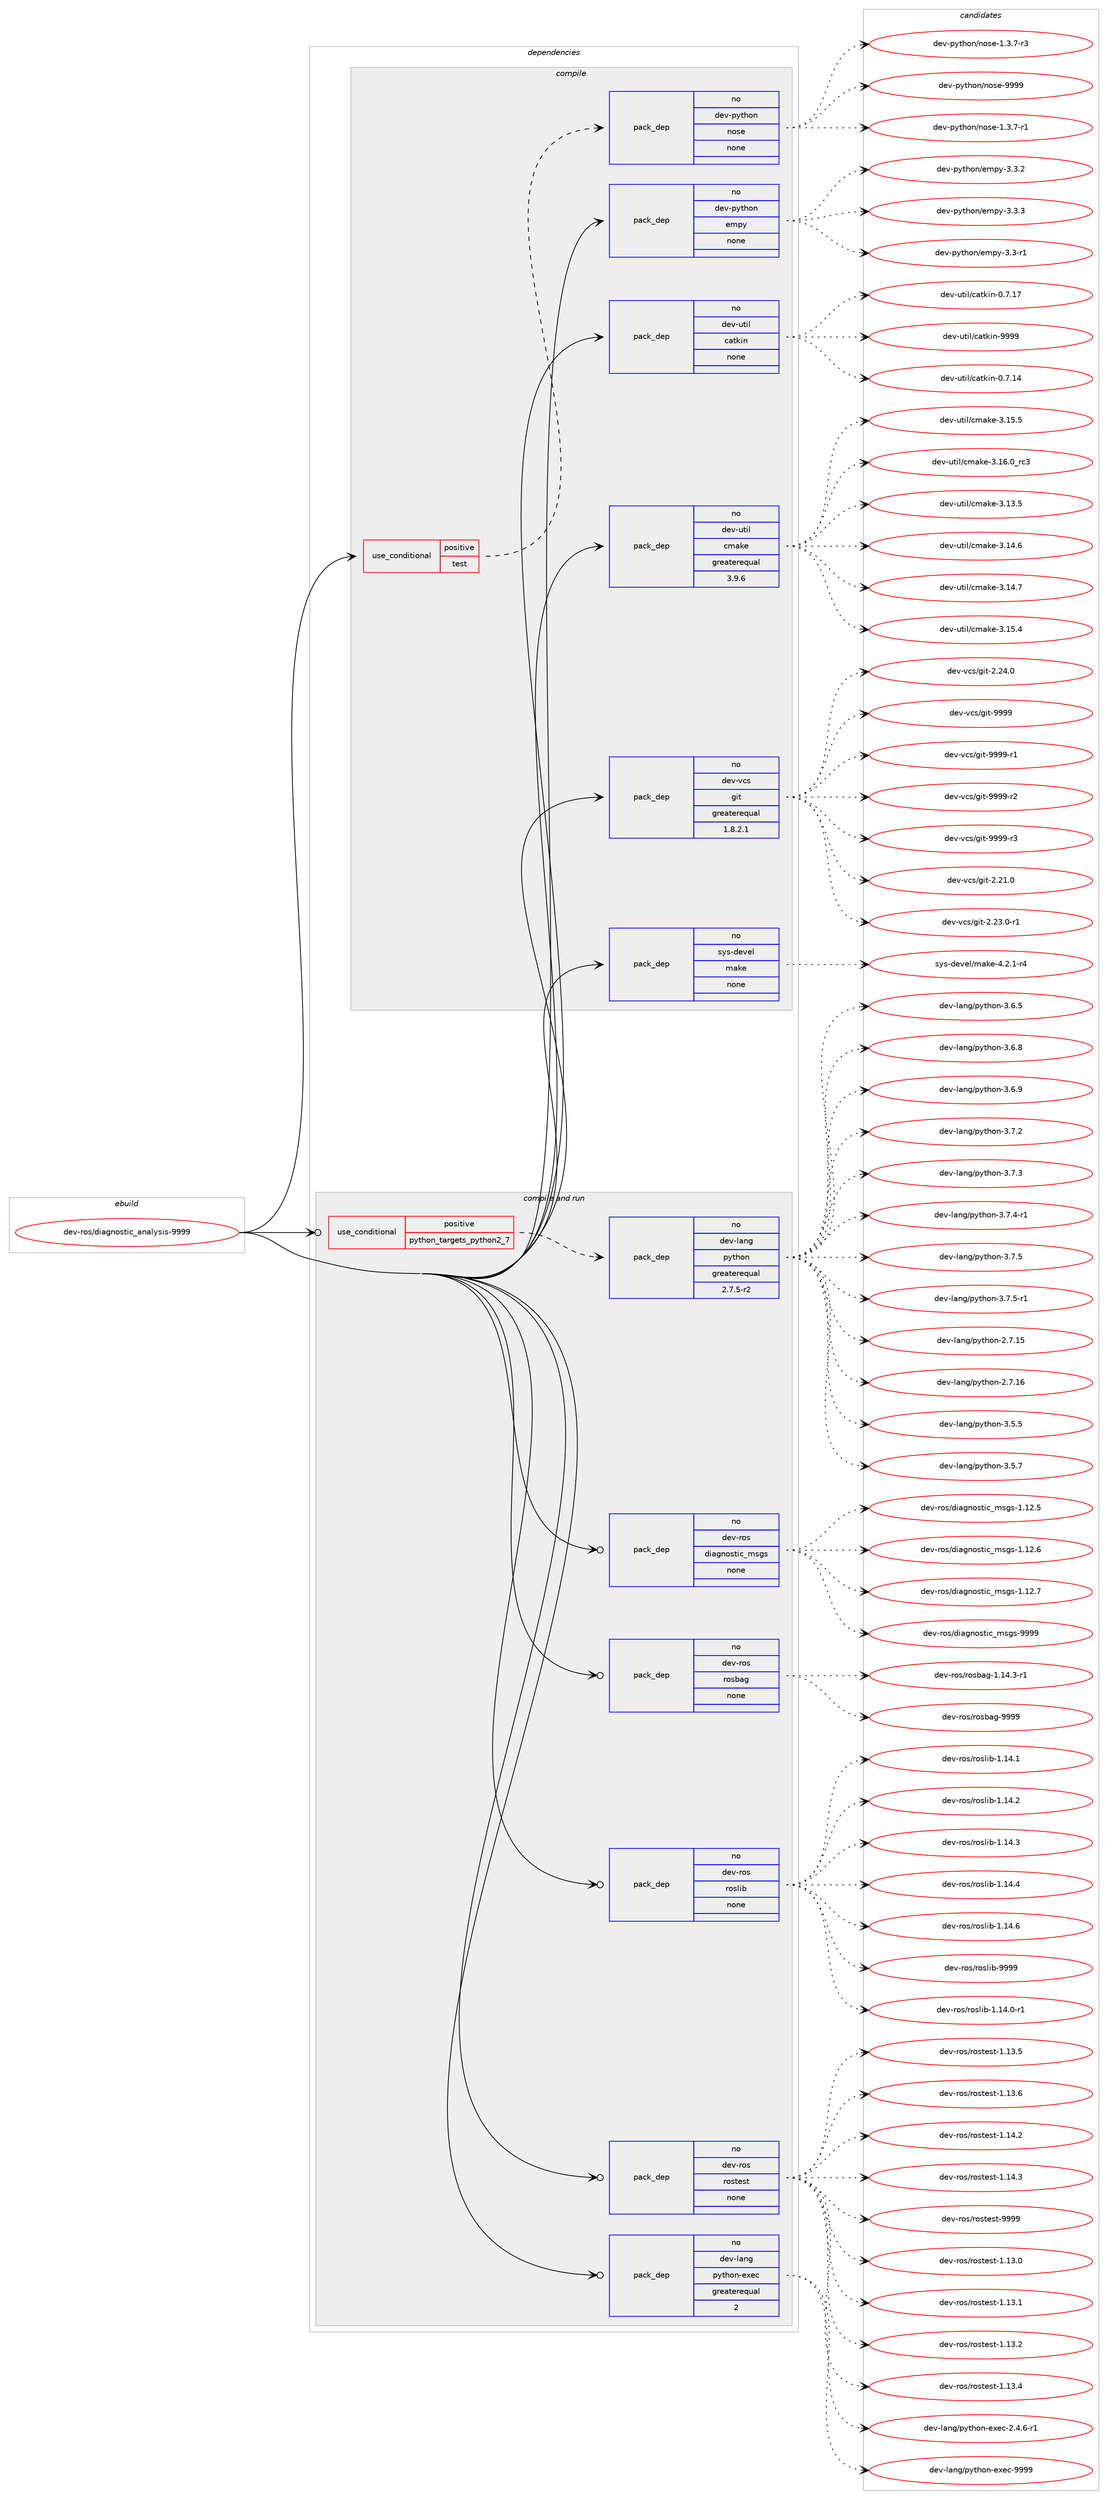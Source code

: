 digraph prolog {

# *************
# Graph options
# *************

newrank=true;
concentrate=true;
compound=true;
graph [rankdir=LR,fontname=Helvetica,fontsize=10,ranksep=1.5];#, ranksep=2.5, nodesep=0.2];
edge  [arrowhead=vee];
node  [fontname=Helvetica,fontsize=10];

# **********
# The ebuild
# **********

subgraph cluster_leftcol {
color=gray;
rank=same;
label=<<i>ebuild</i>>;
id [label="dev-ros/diagnostic_analysis-9999", color=red, width=4, href="../dev-ros/diagnostic_analysis-9999.svg"];
}

# ****************
# The dependencies
# ****************

subgraph cluster_midcol {
color=gray;
label=<<i>dependencies</i>>;
subgraph cluster_compile {
fillcolor="#eeeeee";
style=filled;
label=<<i>compile</i>>;
subgraph cond153054 {
dependency650960 [label=<<TABLE BORDER="0" CELLBORDER="1" CELLSPACING="0" CELLPADDING="4"><TR><TD ROWSPAN="3" CELLPADDING="10">use_conditional</TD></TR><TR><TD>positive</TD></TR><TR><TD>test</TD></TR></TABLE>>, shape=none, color=red];
subgraph pack486000 {
dependency650961 [label=<<TABLE BORDER="0" CELLBORDER="1" CELLSPACING="0" CELLPADDING="4" WIDTH="220"><TR><TD ROWSPAN="6" CELLPADDING="30">pack_dep</TD></TR><TR><TD WIDTH="110">no</TD></TR><TR><TD>dev-python</TD></TR><TR><TD>nose</TD></TR><TR><TD>none</TD></TR><TR><TD></TD></TR></TABLE>>, shape=none, color=blue];
}
dependency650960:e -> dependency650961:w [weight=20,style="dashed",arrowhead="vee"];
}
id:e -> dependency650960:w [weight=20,style="solid",arrowhead="vee"];
subgraph pack486001 {
dependency650962 [label=<<TABLE BORDER="0" CELLBORDER="1" CELLSPACING="0" CELLPADDING="4" WIDTH="220"><TR><TD ROWSPAN="6" CELLPADDING="30">pack_dep</TD></TR><TR><TD WIDTH="110">no</TD></TR><TR><TD>dev-python</TD></TR><TR><TD>empy</TD></TR><TR><TD>none</TD></TR><TR><TD></TD></TR></TABLE>>, shape=none, color=blue];
}
id:e -> dependency650962:w [weight=20,style="solid",arrowhead="vee"];
subgraph pack486002 {
dependency650963 [label=<<TABLE BORDER="0" CELLBORDER="1" CELLSPACING="0" CELLPADDING="4" WIDTH="220"><TR><TD ROWSPAN="6" CELLPADDING="30">pack_dep</TD></TR><TR><TD WIDTH="110">no</TD></TR><TR><TD>dev-util</TD></TR><TR><TD>catkin</TD></TR><TR><TD>none</TD></TR><TR><TD></TD></TR></TABLE>>, shape=none, color=blue];
}
id:e -> dependency650963:w [weight=20,style="solid",arrowhead="vee"];
subgraph pack486003 {
dependency650964 [label=<<TABLE BORDER="0" CELLBORDER="1" CELLSPACING="0" CELLPADDING="4" WIDTH="220"><TR><TD ROWSPAN="6" CELLPADDING="30">pack_dep</TD></TR><TR><TD WIDTH="110">no</TD></TR><TR><TD>dev-util</TD></TR><TR><TD>cmake</TD></TR><TR><TD>greaterequal</TD></TR><TR><TD>3.9.6</TD></TR></TABLE>>, shape=none, color=blue];
}
id:e -> dependency650964:w [weight=20,style="solid",arrowhead="vee"];
subgraph pack486004 {
dependency650965 [label=<<TABLE BORDER="0" CELLBORDER="1" CELLSPACING="0" CELLPADDING="4" WIDTH="220"><TR><TD ROWSPAN="6" CELLPADDING="30">pack_dep</TD></TR><TR><TD WIDTH="110">no</TD></TR><TR><TD>dev-vcs</TD></TR><TR><TD>git</TD></TR><TR><TD>greaterequal</TD></TR><TR><TD>1.8.2.1</TD></TR></TABLE>>, shape=none, color=blue];
}
id:e -> dependency650965:w [weight=20,style="solid",arrowhead="vee"];
subgraph pack486005 {
dependency650966 [label=<<TABLE BORDER="0" CELLBORDER="1" CELLSPACING="0" CELLPADDING="4" WIDTH="220"><TR><TD ROWSPAN="6" CELLPADDING="30">pack_dep</TD></TR><TR><TD WIDTH="110">no</TD></TR><TR><TD>sys-devel</TD></TR><TR><TD>make</TD></TR><TR><TD>none</TD></TR><TR><TD></TD></TR></TABLE>>, shape=none, color=blue];
}
id:e -> dependency650966:w [weight=20,style="solid",arrowhead="vee"];
}
subgraph cluster_compileandrun {
fillcolor="#eeeeee";
style=filled;
label=<<i>compile and run</i>>;
subgraph cond153055 {
dependency650967 [label=<<TABLE BORDER="0" CELLBORDER="1" CELLSPACING="0" CELLPADDING="4"><TR><TD ROWSPAN="3" CELLPADDING="10">use_conditional</TD></TR><TR><TD>positive</TD></TR><TR><TD>python_targets_python2_7</TD></TR></TABLE>>, shape=none, color=red];
subgraph pack486006 {
dependency650968 [label=<<TABLE BORDER="0" CELLBORDER="1" CELLSPACING="0" CELLPADDING="4" WIDTH="220"><TR><TD ROWSPAN="6" CELLPADDING="30">pack_dep</TD></TR><TR><TD WIDTH="110">no</TD></TR><TR><TD>dev-lang</TD></TR><TR><TD>python</TD></TR><TR><TD>greaterequal</TD></TR><TR><TD>2.7.5-r2</TD></TR></TABLE>>, shape=none, color=blue];
}
dependency650967:e -> dependency650968:w [weight=20,style="dashed",arrowhead="vee"];
}
id:e -> dependency650967:w [weight=20,style="solid",arrowhead="odotvee"];
subgraph pack486007 {
dependency650969 [label=<<TABLE BORDER="0" CELLBORDER="1" CELLSPACING="0" CELLPADDING="4" WIDTH="220"><TR><TD ROWSPAN="6" CELLPADDING="30">pack_dep</TD></TR><TR><TD WIDTH="110">no</TD></TR><TR><TD>dev-lang</TD></TR><TR><TD>python-exec</TD></TR><TR><TD>greaterequal</TD></TR><TR><TD>2</TD></TR></TABLE>>, shape=none, color=blue];
}
id:e -> dependency650969:w [weight=20,style="solid",arrowhead="odotvee"];
subgraph pack486008 {
dependency650970 [label=<<TABLE BORDER="0" CELLBORDER="1" CELLSPACING="0" CELLPADDING="4" WIDTH="220"><TR><TD ROWSPAN="6" CELLPADDING="30">pack_dep</TD></TR><TR><TD WIDTH="110">no</TD></TR><TR><TD>dev-ros</TD></TR><TR><TD>diagnostic_msgs</TD></TR><TR><TD>none</TD></TR><TR><TD></TD></TR></TABLE>>, shape=none, color=blue];
}
id:e -> dependency650970:w [weight=20,style="solid",arrowhead="odotvee"];
subgraph pack486009 {
dependency650971 [label=<<TABLE BORDER="0" CELLBORDER="1" CELLSPACING="0" CELLPADDING="4" WIDTH="220"><TR><TD ROWSPAN="6" CELLPADDING="30">pack_dep</TD></TR><TR><TD WIDTH="110">no</TD></TR><TR><TD>dev-ros</TD></TR><TR><TD>rosbag</TD></TR><TR><TD>none</TD></TR><TR><TD></TD></TR></TABLE>>, shape=none, color=blue];
}
id:e -> dependency650971:w [weight=20,style="solid",arrowhead="odotvee"];
subgraph pack486010 {
dependency650972 [label=<<TABLE BORDER="0" CELLBORDER="1" CELLSPACING="0" CELLPADDING="4" WIDTH="220"><TR><TD ROWSPAN="6" CELLPADDING="30">pack_dep</TD></TR><TR><TD WIDTH="110">no</TD></TR><TR><TD>dev-ros</TD></TR><TR><TD>roslib</TD></TR><TR><TD>none</TD></TR><TR><TD></TD></TR></TABLE>>, shape=none, color=blue];
}
id:e -> dependency650972:w [weight=20,style="solid",arrowhead="odotvee"];
subgraph pack486011 {
dependency650973 [label=<<TABLE BORDER="0" CELLBORDER="1" CELLSPACING="0" CELLPADDING="4" WIDTH="220"><TR><TD ROWSPAN="6" CELLPADDING="30">pack_dep</TD></TR><TR><TD WIDTH="110">no</TD></TR><TR><TD>dev-ros</TD></TR><TR><TD>rostest</TD></TR><TR><TD>none</TD></TR><TR><TD></TD></TR></TABLE>>, shape=none, color=blue];
}
id:e -> dependency650973:w [weight=20,style="solid",arrowhead="odotvee"];
}
subgraph cluster_run {
fillcolor="#eeeeee";
style=filled;
label=<<i>run</i>>;
}
}

# **************
# The candidates
# **************

subgraph cluster_choices {
rank=same;
color=gray;
label=<<i>candidates</i>>;

subgraph choice486000 {
color=black;
nodesep=1;
choice10010111845112121116104111110471101111151014549465146554511449 [label="dev-python/nose-1.3.7-r1", color=red, width=4,href="../dev-python/nose-1.3.7-r1.svg"];
choice10010111845112121116104111110471101111151014549465146554511451 [label="dev-python/nose-1.3.7-r3", color=red, width=4,href="../dev-python/nose-1.3.7-r3.svg"];
choice10010111845112121116104111110471101111151014557575757 [label="dev-python/nose-9999", color=red, width=4,href="../dev-python/nose-9999.svg"];
dependency650961:e -> choice10010111845112121116104111110471101111151014549465146554511449:w [style=dotted,weight="100"];
dependency650961:e -> choice10010111845112121116104111110471101111151014549465146554511451:w [style=dotted,weight="100"];
dependency650961:e -> choice10010111845112121116104111110471101111151014557575757:w [style=dotted,weight="100"];
}
subgraph choice486001 {
color=black;
nodesep=1;
choice1001011184511212111610411111047101109112121455146514511449 [label="dev-python/empy-3.3-r1", color=red, width=4,href="../dev-python/empy-3.3-r1.svg"];
choice1001011184511212111610411111047101109112121455146514650 [label="dev-python/empy-3.3.2", color=red, width=4,href="../dev-python/empy-3.3.2.svg"];
choice1001011184511212111610411111047101109112121455146514651 [label="dev-python/empy-3.3.3", color=red, width=4,href="../dev-python/empy-3.3.3.svg"];
dependency650962:e -> choice1001011184511212111610411111047101109112121455146514511449:w [style=dotted,weight="100"];
dependency650962:e -> choice1001011184511212111610411111047101109112121455146514650:w [style=dotted,weight="100"];
dependency650962:e -> choice1001011184511212111610411111047101109112121455146514651:w [style=dotted,weight="100"];
}
subgraph choice486002 {
color=black;
nodesep=1;
choice1001011184511711610510847999711610710511045484655464952 [label="dev-util/catkin-0.7.14", color=red, width=4,href="../dev-util/catkin-0.7.14.svg"];
choice1001011184511711610510847999711610710511045484655464955 [label="dev-util/catkin-0.7.17", color=red, width=4,href="../dev-util/catkin-0.7.17.svg"];
choice100101118451171161051084799971161071051104557575757 [label="dev-util/catkin-9999", color=red, width=4,href="../dev-util/catkin-9999.svg"];
dependency650963:e -> choice1001011184511711610510847999711610710511045484655464952:w [style=dotted,weight="100"];
dependency650963:e -> choice1001011184511711610510847999711610710511045484655464955:w [style=dotted,weight="100"];
dependency650963:e -> choice100101118451171161051084799971161071051104557575757:w [style=dotted,weight="100"];
}
subgraph choice486003 {
color=black;
nodesep=1;
choice1001011184511711610510847991099710710145514649514653 [label="dev-util/cmake-3.13.5", color=red, width=4,href="../dev-util/cmake-3.13.5.svg"];
choice1001011184511711610510847991099710710145514649524654 [label="dev-util/cmake-3.14.6", color=red, width=4,href="../dev-util/cmake-3.14.6.svg"];
choice1001011184511711610510847991099710710145514649524655 [label="dev-util/cmake-3.14.7", color=red, width=4,href="../dev-util/cmake-3.14.7.svg"];
choice1001011184511711610510847991099710710145514649534652 [label="dev-util/cmake-3.15.4", color=red, width=4,href="../dev-util/cmake-3.15.4.svg"];
choice1001011184511711610510847991099710710145514649534653 [label="dev-util/cmake-3.15.5", color=red, width=4,href="../dev-util/cmake-3.15.5.svg"];
choice1001011184511711610510847991099710710145514649544648951149951 [label="dev-util/cmake-3.16.0_rc3", color=red, width=4,href="../dev-util/cmake-3.16.0_rc3.svg"];
dependency650964:e -> choice1001011184511711610510847991099710710145514649514653:w [style=dotted,weight="100"];
dependency650964:e -> choice1001011184511711610510847991099710710145514649524654:w [style=dotted,weight="100"];
dependency650964:e -> choice1001011184511711610510847991099710710145514649524655:w [style=dotted,weight="100"];
dependency650964:e -> choice1001011184511711610510847991099710710145514649534652:w [style=dotted,weight="100"];
dependency650964:e -> choice1001011184511711610510847991099710710145514649534653:w [style=dotted,weight="100"];
dependency650964:e -> choice1001011184511711610510847991099710710145514649544648951149951:w [style=dotted,weight="100"];
}
subgraph choice486004 {
color=black;
nodesep=1;
choice10010111845118991154710310511645504650494648 [label="dev-vcs/git-2.21.0", color=red, width=4,href="../dev-vcs/git-2.21.0.svg"];
choice100101118451189911547103105116455046505146484511449 [label="dev-vcs/git-2.23.0-r1", color=red, width=4,href="../dev-vcs/git-2.23.0-r1.svg"];
choice10010111845118991154710310511645504650524648 [label="dev-vcs/git-2.24.0", color=red, width=4,href="../dev-vcs/git-2.24.0.svg"];
choice1001011184511899115471031051164557575757 [label="dev-vcs/git-9999", color=red, width=4,href="../dev-vcs/git-9999.svg"];
choice10010111845118991154710310511645575757574511449 [label="dev-vcs/git-9999-r1", color=red, width=4,href="../dev-vcs/git-9999-r1.svg"];
choice10010111845118991154710310511645575757574511450 [label="dev-vcs/git-9999-r2", color=red, width=4,href="../dev-vcs/git-9999-r2.svg"];
choice10010111845118991154710310511645575757574511451 [label="dev-vcs/git-9999-r3", color=red, width=4,href="../dev-vcs/git-9999-r3.svg"];
dependency650965:e -> choice10010111845118991154710310511645504650494648:w [style=dotted,weight="100"];
dependency650965:e -> choice100101118451189911547103105116455046505146484511449:w [style=dotted,weight="100"];
dependency650965:e -> choice10010111845118991154710310511645504650524648:w [style=dotted,weight="100"];
dependency650965:e -> choice1001011184511899115471031051164557575757:w [style=dotted,weight="100"];
dependency650965:e -> choice10010111845118991154710310511645575757574511449:w [style=dotted,weight="100"];
dependency650965:e -> choice10010111845118991154710310511645575757574511450:w [style=dotted,weight="100"];
dependency650965:e -> choice10010111845118991154710310511645575757574511451:w [style=dotted,weight="100"];
}
subgraph choice486005 {
color=black;
nodesep=1;
choice1151211154510010111810110847109971071014552465046494511452 [label="sys-devel/make-4.2.1-r4", color=red, width=4,href="../sys-devel/make-4.2.1-r4.svg"];
dependency650966:e -> choice1151211154510010111810110847109971071014552465046494511452:w [style=dotted,weight="100"];
}
subgraph choice486006 {
color=black;
nodesep=1;
choice10010111845108971101034711212111610411111045504655464953 [label="dev-lang/python-2.7.15", color=red, width=4,href="../dev-lang/python-2.7.15.svg"];
choice10010111845108971101034711212111610411111045504655464954 [label="dev-lang/python-2.7.16", color=red, width=4,href="../dev-lang/python-2.7.16.svg"];
choice100101118451089711010347112121116104111110455146534653 [label="dev-lang/python-3.5.5", color=red, width=4,href="../dev-lang/python-3.5.5.svg"];
choice100101118451089711010347112121116104111110455146534655 [label="dev-lang/python-3.5.7", color=red, width=4,href="../dev-lang/python-3.5.7.svg"];
choice100101118451089711010347112121116104111110455146544653 [label="dev-lang/python-3.6.5", color=red, width=4,href="../dev-lang/python-3.6.5.svg"];
choice100101118451089711010347112121116104111110455146544656 [label="dev-lang/python-3.6.8", color=red, width=4,href="../dev-lang/python-3.6.8.svg"];
choice100101118451089711010347112121116104111110455146544657 [label="dev-lang/python-3.6.9", color=red, width=4,href="../dev-lang/python-3.6.9.svg"];
choice100101118451089711010347112121116104111110455146554650 [label="dev-lang/python-3.7.2", color=red, width=4,href="../dev-lang/python-3.7.2.svg"];
choice100101118451089711010347112121116104111110455146554651 [label="dev-lang/python-3.7.3", color=red, width=4,href="../dev-lang/python-3.7.3.svg"];
choice1001011184510897110103471121211161041111104551465546524511449 [label="dev-lang/python-3.7.4-r1", color=red, width=4,href="../dev-lang/python-3.7.4-r1.svg"];
choice100101118451089711010347112121116104111110455146554653 [label="dev-lang/python-3.7.5", color=red, width=4,href="../dev-lang/python-3.7.5.svg"];
choice1001011184510897110103471121211161041111104551465546534511449 [label="dev-lang/python-3.7.5-r1", color=red, width=4,href="../dev-lang/python-3.7.5-r1.svg"];
dependency650968:e -> choice10010111845108971101034711212111610411111045504655464953:w [style=dotted,weight="100"];
dependency650968:e -> choice10010111845108971101034711212111610411111045504655464954:w [style=dotted,weight="100"];
dependency650968:e -> choice100101118451089711010347112121116104111110455146534653:w [style=dotted,weight="100"];
dependency650968:e -> choice100101118451089711010347112121116104111110455146534655:w [style=dotted,weight="100"];
dependency650968:e -> choice100101118451089711010347112121116104111110455146544653:w [style=dotted,weight="100"];
dependency650968:e -> choice100101118451089711010347112121116104111110455146544656:w [style=dotted,weight="100"];
dependency650968:e -> choice100101118451089711010347112121116104111110455146544657:w [style=dotted,weight="100"];
dependency650968:e -> choice100101118451089711010347112121116104111110455146554650:w [style=dotted,weight="100"];
dependency650968:e -> choice100101118451089711010347112121116104111110455146554651:w [style=dotted,weight="100"];
dependency650968:e -> choice1001011184510897110103471121211161041111104551465546524511449:w [style=dotted,weight="100"];
dependency650968:e -> choice100101118451089711010347112121116104111110455146554653:w [style=dotted,weight="100"];
dependency650968:e -> choice1001011184510897110103471121211161041111104551465546534511449:w [style=dotted,weight="100"];
}
subgraph choice486007 {
color=black;
nodesep=1;
choice10010111845108971101034711212111610411111045101120101994550465246544511449 [label="dev-lang/python-exec-2.4.6-r1", color=red, width=4,href="../dev-lang/python-exec-2.4.6-r1.svg"];
choice10010111845108971101034711212111610411111045101120101994557575757 [label="dev-lang/python-exec-9999", color=red, width=4,href="../dev-lang/python-exec-9999.svg"];
dependency650969:e -> choice10010111845108971101034711212111610411111045101120101994550465246544511449:w [style=dotted,weight="100"];
dependency650969:e -> choice10010111845108971101034711212111610411111045101120101994557575757:w [style=dotted,weight="100"];
}
subgraph choice486008 {
color=black;
nodesep=1;
choice100101118451141111154710010597103110111115116105999510911510311545494649504653 [label="dev-ros/diagnostic_msgs-1.12.5", color=red, width=4,href="../dev-ros/diagnostic_msgs-1.12.5.svg"];
choice100101118451141111154710010597103110111115116105999510911510311545494649504654 [label="dev-ros/diagnostic_msgs-1.12.6", color=red, width=4,href="../dev-ros/diagnostic_msgs-1.12.6.svg"];
choice100101118451141111154710010597103110111115116105999510911510311545494649504655 [label="dev-ros/diagnostic_msgs-1.12.7", color=red, width=4,href="../dev-ros/diagnostic_msgs-1.12.7.svg"];
choice10010111845114111115471001059710311011111511610599951091151031154557575757 [label="dev-ros/diagnostic_msgs-9999", color=red, width=4,href="../dev-ros/diagnostic_msgs-9999.svg"];
dependency650970:e -> choice100101118451141111154710010597103110111115116105999510911510311545494649504653:w [style=dotted,weight="100"];
dependency650970:e -> choice100101118451141111154710010597103110111115116105999510911510311545494649504654:w [style=dotted,weight="100"];
dependency650970:e -> choice100101118451141111154710010597103110111115116105999510911510311545494649504655:w [style=dotted,weight="100"];
dependency650970:e -> choice10010111845114111115471001059710311011111511610599951091151031154557575757:w [style=dotted,weight="100"];
}
subgraph choice486009 {
color=black;
nodesep=1;
choice10010111845114111115471141111159897103454946495246514511449 [label="dev-ros/rosbag-1.14.3-r1", color=red, width=4,href="../dev-ros/rosbag-1.14.3-r1.svg"];
choice100101118451141111154711411111598971034557575757 [label="dev-ros/rosbag-9999", color=red, width=4,href="../dev-ros/rosbag-9999.svg"];
dependency650971:e -> choice10010111845114111115471141111159897103454946495246514511449:w [style=dotted,weight="100"];
dependency650971:e -> choice100101118451141111154711411111598971034557575757:w [style=dotted,weight="100"];
}
subgraph choice486010 {
color=black;
nodesep=1;
choice100101118451141111154711411111510810598454946495246484511449 [label="dev-ros/roslib-1.14.0-r1", color=red, width=4,href="../dev-ros/roslib-1.14.0-r1.svg"];
choice10010111845114111115471141111151081059845494649524649 [label="dev-ros/roslib-1.14.1", color=red, width=4,href="../dev-ros/roslib-1.14.1.svg"];
choice10010111845114111115471141111151081059845494649524650 [label="dev-ros/roslib-1.14.2", color=red, width=4,href="../dev-ros/roslib-1.14.2.svg"];
choice10010111845114111115471141111151081059845494649524651 [label="dev-ros/roslib-1.14.3", color=red, width=4,href="../dev-ros/roslib-1.14.3.svg"];
choice10010111845114111115471141111151081059845494649524652 [label="dev-ros/roslib-1.14.4", color=red, width=4,href="../dev-ros/roslib-1.14.4.svg"];
choice10010111845114111115471141111151081059845494649524654 [label="dev-ros/roslib-1.14.6", color=red, width=4,href="../dev-ros/roslib-1.14.6.svg"];
choice1001011184511411111547114111115108105984557575757 [label="dev-ros/roslib-9999", color=red, width=4,href="../dev-ros/roslib-9999.svg"];
dependency650972:e -> choice100101118451141111154711411111510810598454946495246484511449:w [style=dotted,weight="100"];
dependency650972:e -> choice10010111845114111115471141111151081059845494649524649:w [style=dotted,weight="100"];
dependency650972:e -> choice10010111845114111115471141111151081059845494649524650:w [style=dotted,weight="100"];
dependency650972:e -> choice10010111845114111115471141111151081059845494649524651:w [style=dotted,weight="100"];
dependency650972:e -> choice10010111845114111115471141111151081059845494649524652:w [style=dotted,weight="100"];
dependency650972:e -> choice10010111845114111115471141111151081059845494649524654:w [style=dotted,weight="100"];
dependency650972:e -> choice1001011184511411111547114111115108105984557575757:w [style=dotted,weight="100"];
}
subgraph choice486011 {
color=black;
nodesep=1;
choice100101118451141111154711411111511610111511645494649514648 [label="dev-ros/rostest-1.13.0", color=red, width=4,href="../dev-ros/rostest-1.13.0.svg"];
choice100101118451141111154711411111511610111511645494649514649 [label="dev-ros/rostest-1.13.1", color=red, width=4,href="../dev-ros/rostest-1.13.1.svg"];
choice100101118451141111154711411111511610111511645494649514650 [label="dev-ros/rostest-1.13.2", color=red, width=4,href="../dev-ros/rostest-1.13.2.svg"];
choice100101118451141111154711411111511610111511645494649514652 [label="dev-ros/rostest-1.13.4", color=red, width=4,href="../dev-ros/rostest-1.13.4.svg"];
choice100101118451141111154711411111511610111511645494649514653 [label="dev-ros/rostest-1.13.5", color=red, width=4,href="../dev-ros/rostest-1.13.5.svg"];
choice100101118451141111154711411111511610111511645494649514654 [label="dev-ros/rostest-1.13.6", color=red, width=4,href="../dev-ros/rostest-1.13.6.svg"];
choice100101118451141111154711411111511610111511645494649524650 [label="dev-ros/rostest-1.14.2", color=red, width=4,href="../dev-ros/rostest-1.14.2.svg"];
choice100101118451141111154711411111511610111511645494649524651 [label="dev-ros/rostest-1.14.3", color=red, width=4,href="../dev-ros/rostest-1.14.3.svg"];
choice10010111845114111115471141111151161011151164557575757 [label="dev-ros/rostest-9999", color=red, width=4,href="../dev-ros/rostest-9999.svg"];
dependency650973:e -> choice100101118451141111154711411111511610111511645494649514648:w [style=dotted,weight="100"];
dependency650973:e -> choice100101118451141111154711411111511610111511645494649514649:w [style=dotted,weight="100"];
dependency650973:e -> choice100101118451141111154711411111511610111511645494649514650:w [style=dotted,weight="100"];
dependency650973:e -> choice100101118451141111154711411111511610111511645494649514652:w [style=dotted,weight="100"];
dependency650973:e -> choice100101118451141111154711411111511610111511645494649514653:w [style=dotted,weight="100"];
dependency650973:e -> choice100101118451141111154711411111511610111511645494649514654:w [style=dotted,weight="100"];
dependency650973:e -> choice100101118451141111154711411111511610111511645494649524650:w [style=dotted,weight="100"];
dependency650973:e -> choice100101118451141111154711411111511610111511645494649524651:w [style=dotted,weight="100"];
dependency650973:e -> choice10010111845114111115471141111151161011151164557575757:w [style=dotted,weight="100"];
}
}

}
